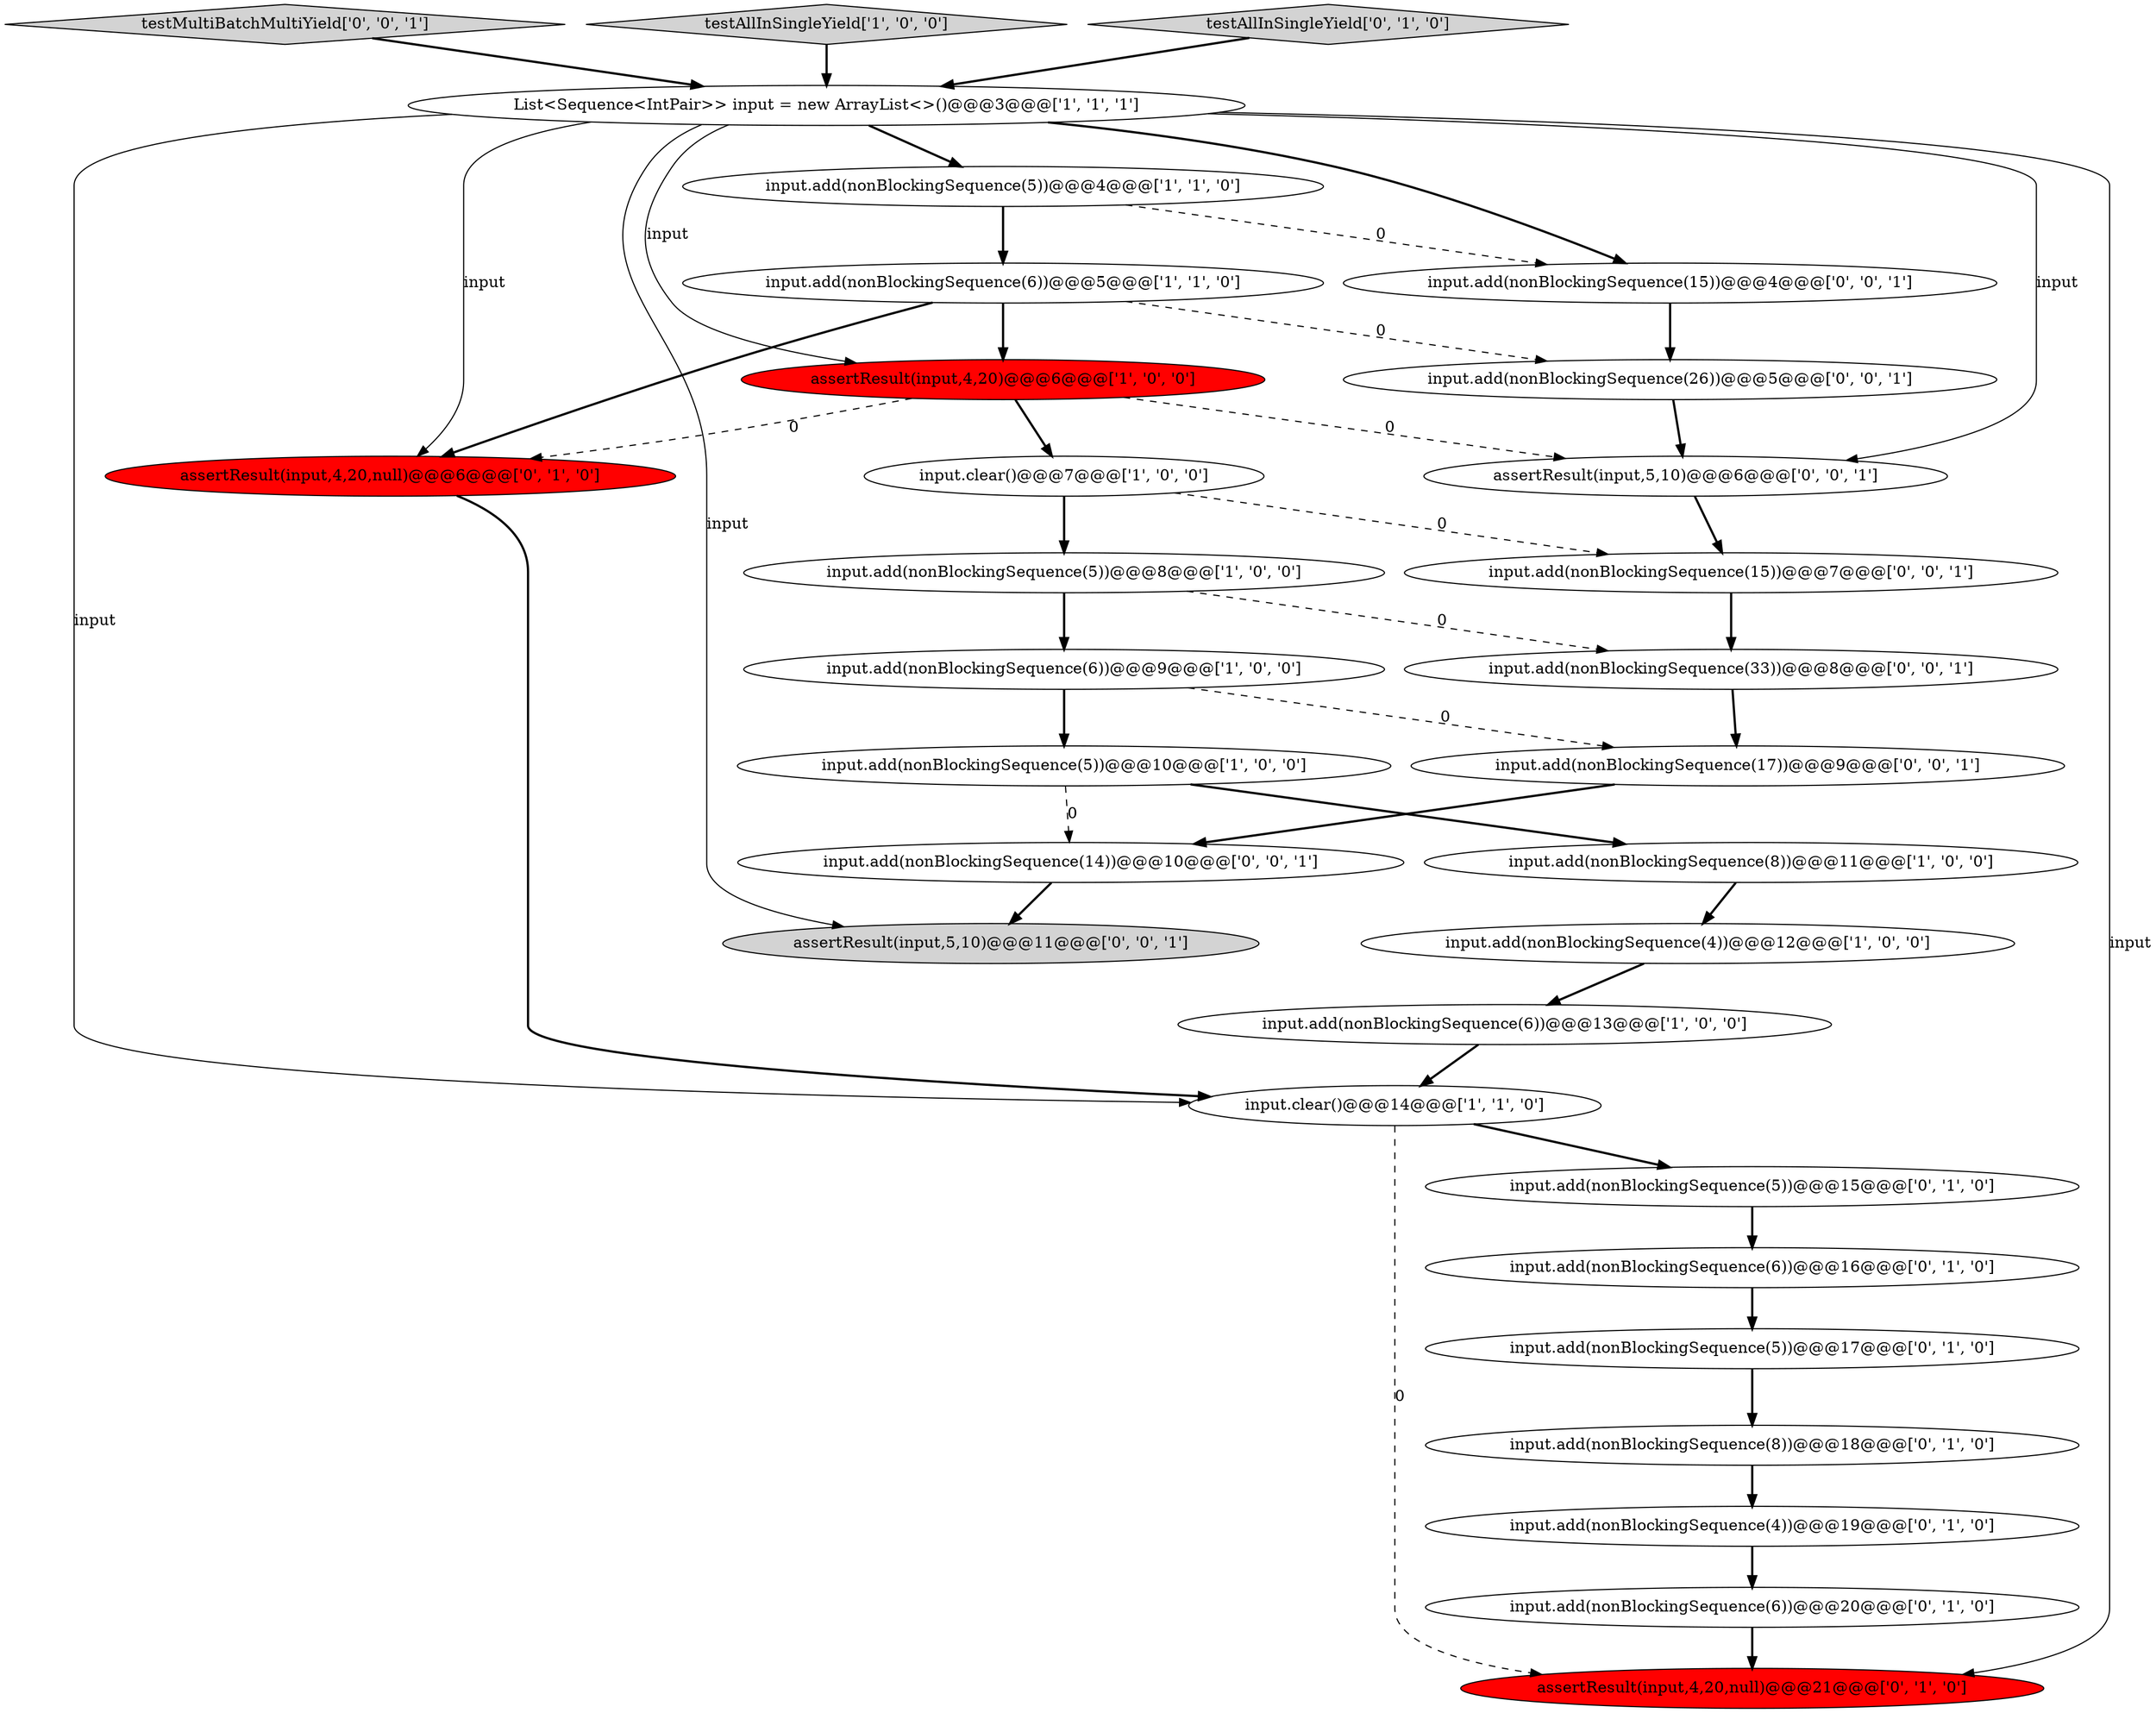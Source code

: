 digraph {
25 [style = filled, label = "assertResult(input,5,10)@@@11@@@['0', '0', '1']", fillcolor = lightgray, shape = ellipse image = "AAA0AAABBB3BBB"];
21 [style = filled, label = "input.add(nonBlockingSequence(5))@@@17@@@['0', '1', '0']", fillcolor = white, shape = ellipse image = "AAA0AAABBB2BBB"];
9 [style = filled, label = "input.add(nonBlockingSequence(5))@@@8@@@['1', '0', '0']", fillcolor = white, shape = ellipse image = "AAA0AAABBB1BBB"];
0 [style = filled, label = "input.add(nonBlockingSequence(6))@@@13@@@['1', '0', '0']", fillcolor = white, shape = ellipse image = "AAA0AAABBB1BBB"];
2 [style = filled, label = "input.add(nonBlockingSequence(8))@@@11@@@['1', '0', '0']", fillcolor = white, shape = ellipse image = "AAA0AAABBB1BBB"];
22 [style = filled, label = "input.add(nonBlockingSequence(15))@@@4@@@['0', '0', '1']", fillcolor = white, shape = ellipse image = "AAA0AAABBB3BBB"];
28 [style = filled, label = "input.add(nonBlockingSequence(26))@@@5@@@['0', '0', '1']", fillcolor = white, shape = ellipse image = "AAA0AAABBB3BBB"];
7 [style = filled, label = "input.add(nonBlockingSequence(4))@@@12@@@['1', '0', '0']", fillcolor = white, shape = ellipse image = "AAA0AAABBB1BBB"];
18 [style = filled, label = "input.add(nonBlockingSequence(6))@@@16@@@['0', '1', '0']", fillcolor = white, shape = ellipse image = "AAA0AAABBB2BBB"];
30 [style = filled, label = "input.add(nonBlockingSequence(15))@@@7@@@['0', '0', '1']", fillcolor = white, shape = ellipse image = "AAA0AAABBB3BBB"];
26 [style = filled, label = "input.add(nonBlockingSequence(14))@@@10@@@['0', '0', '1']", fillcolor = white, shape = ellipse image = "AAA0AAABBB3BBB"];
16 [style = filled, label = "input.add(nonBlockingSequence(5))@@@15@@@['0', '1', '0']", fillcolor = white, shape = ellipse image = "AAA0AAABBB2BBB"];
14 [style = filled, label = "assertResult(input,4,20,null)@@@6@@@['0', '1', '0']", fillcolor = red, shape = ellipse image = "AAA1AAABBB2BBB"];
3 [style = filled, label = "List<Sequence<IntPair>> input = new ArrayList<>()@@@3@@@['1', '1', '1']", fillcolor = white, shape = ellipse image = "AAA0AAABBB1BBB"];
29 [style = filled, label = "input.add(nonBlockingSequence(33))@@@8@@@['0', '0', '1']", fillcolor = white, shape = ellipse image = "AAA0AAABBB3BBB"];
1 [style = filled, label = "input.add(nonBlockingSequence(6))@@@9@@@['1', '0', '0']", fillcolor = white, shape = ellipse image = "AAA0AAABBB1BBB"];
27 [style = filled, label = "testMultiBatchMultiYield['0', '0', '1']", fillcolor = lightgray, shape = diamond image = "AAA0AAABBB3BBB"];
15 [style = filled, label = "input.add(nonBlockingSequence(4))@@@19@@@['0', '1', '0']", fillcolor = white, shape = ellipse image = "AAA0AAABBB2BBB"];
11 [style = filled, label = "input.add(nonBlockingSequence(5))@@@4@@@['1', '1', '0']", fillcolor = white, shape = ellipse image = "AAA0AAABBB1BBB"];
5 [style = filled, label = "assertResult(input,4,20)@@@6@@@['1', '0', '0']", fillcolor = red, shape = ellipse image = "AAA1AAABBB1BBB"];
20 [style = filled, label = "input.add(nonBlockingSequence(8))@@@18@@@['0', '1', '0']", fillcolor = white, shape = ellipse image = "AAA0AAABBB2BBB"];
6 [style = filled, label = "testAllInSingleYield['1', '0', '0']", fillcolor = lightgray, shape = diamond image = "AAA0AAABBB1BBB"];
17 [style = filled, label = "testAllInSingleYield['0', '1', '0']", fillcolor = lightgray, shape = diamond image = "AAA0AAABBB2BBB"];
8 [style = filled, label = "input.add(nonBlockingSequence(6))@@@5@@@['1', '1', '0']", fillcolor = white, shape = ellipse image = "AAA0AAABBB1BBB"];
24 [style = filled, label = "input.add(nonBlockingSequence(17))@@@9@@@['0', '0', '1']", fillcolor = white, shape = ellipse image = "AAA0AAABBB3BBB"];
4 [style = filled, label = "input.clear()@@@14@@@['1', '1', '0']", fillcolor = white, shape = ellipse image = "AAA0AAABBB1BBB"];
10 [style = filled, label = "input.add(nonBlockingSequence(5))@@@10@@@['1', '0', '0']", fillcolor = white, shape = ellipse image = "AAA0AAABBB1BBB"];
13 [style = filled, label = "assertResult(input,4,20,null)@@@21@@@['0', '1', '0']", fillcolor = red, shape = ellipse image = "AAA1AAABBB2BBB"];
23 [style = filled, label = "assertResult(input,5,10)@@@6@@@['0', '0', '1']", fillcolor = white, shape = ellipse image = "AAA0AAABBB3BBB"];
19 [style = filled, label = "input.add(nonBlockingSequence(6))@@@20@@@['0', '1', '0']", fillcolor = white, shape = ellipse image = "AAA0AAABBB2BBB"];
12 [style = filled, label = "input.clear()@@@7@@@['1', '0', '0']", fillcolor = white, shape = ellipse image = "AAA0AAABBB1BBB"];
6->3 [style = bold, label=""];
16->18 [style = bold, label=""];
5->14 [style = dashed, label="0"];
23->30 [style = bold, label=""];
5->23 [style = dashed, label="0"];
26->25 [style = bold, label=""];
3->23 [style = solid, label="input"];
27->3 [style = bold, label=""];
3->25 [style = solid, label="input"];
3->11 [style = bold, label=""];
11->22 [style = dashed, label="0"];
8->14 [style = bold, label=""];
7->0 [style = bold, label=""];
22->28 [style = bold, label=""];
3->13 [style = solid, label="input"];
12->30 [style = dashed, label="0"];
8->28 [style = dashed, label="0"];
15->19 [style = bold, label=""];
12->9 [style = bold, label=""];
3->22 [style = bold, label=""];
30->29 [style = bold, label=""];
3->14 [style = solid, label="input"];
24->26 [style = bold, label=""];
3->5 [style = solid, label="input"];
10->26 [style = dashed, label="0"];
21->20 [style = bold, label=""];
9->29 [style = dashed, label="0"];
19->13 [style = bold, label=""];
8->5 [style = bold, label=""];
5->12 [style = bold, label=""];
0->4 [style = bold, label=""];
28->23 [style = bold, label=""];
1->24 [style = dashed, label="0"];
17->3 [style = bold, label=""];
11->8 [style = bold, label=""];
3->4 [style = solid, label="input"];
10->2 [style = bold, label=""];
2->7 [style = bold, label=""];
18->21 [style = bold, label=""];
9->1 [style = bold, label=""];
4->13 [style = dashed, label="0"];
29->24 [style = bold, label=""];
1->10 [style = bold, label=""];
20->15 [style = bold, label=""];
4->16 [style = bold, label=""];
14->4 [style = bold, label=""];
}
